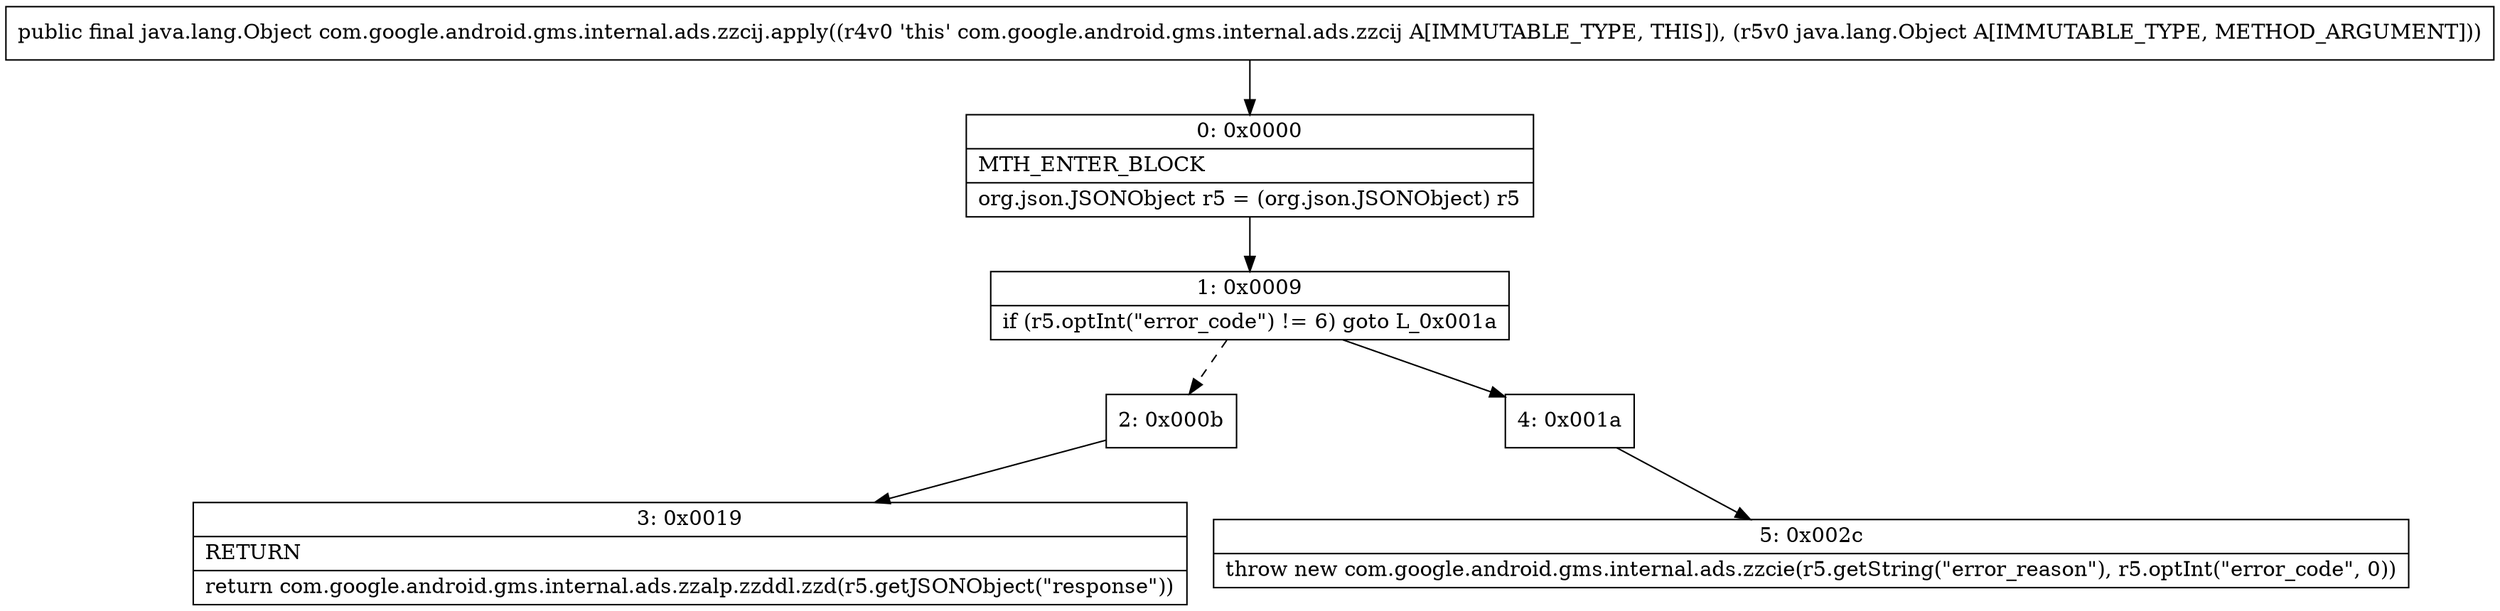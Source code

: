 digraph "CFG forcom.google.android.gms.internal.ads.zzcij.apply(Ljava\/lang\/Object;)Ljava\/lang\/Object;" {
Node_0 [shape=record,label="{0\:\ 0x0000|MTH_ENTER_BLOCK\l|org.json.JSONObject r5 = (org.json.JSONObject) r5\l}"];
Node_1 [shape=record,label="{1\:\ 0x0009|if (r5.optInt(\"error_code\") != 6) goto L_0x001a\l}"];
Node_2 [shape=record,label="{2\:\ 0x000b}"];
Node_3 [shape=record,label="{3\:\ 0x0019|RETURN\l|return com.google.android.gms.internal.ads.zzalp.zzddl.zzd(r5.getJSONObject(\"response\"))\l}"];
Node_4 [shape=record,label="{4\:\ 0x001a}"];
Node_5 [shape=record,label="{5\:\ 0x002c|throw new com.google.android.gms.internal.ads.zzcie(r5.getString(\"error_reason\"), r5.optInt(\"error_code\", 0))\l}"];
MethodNode[shape=record,label="{public final java.lang.Object com.google.android.gms.internal.ads.zzcij.apply((r4v0 'this' com.google.android.gms.internal.ads.zzcij A[IMMUTABLE_TYPE, THIS]), (r5v0 java.lang.Object A[IMMUTABLE_TYPE, METHOD_ARGUMENT])) }"];
MethodNode -> Node_0;
Node_0 -> Node_1;
Node_1 -> Node_2[style=dashed];
Node_1 -> Node_4;
Node_2 -> Node_3;
Node_4 -> Node_5;
}

